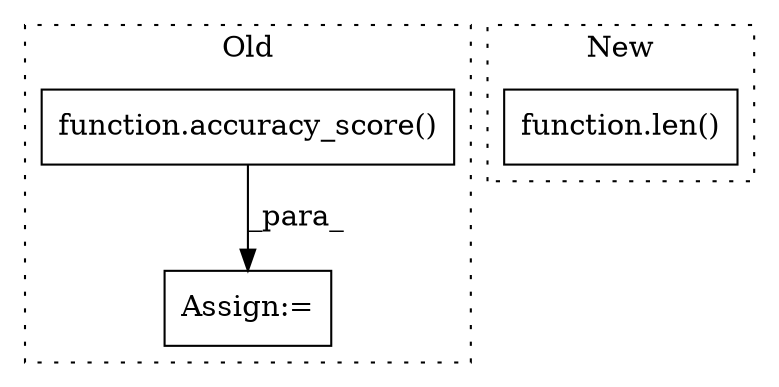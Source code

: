 digraph G {
subgraph cluster0 {
1 [label="function.accuracy_score()" a="75" s="2374,2415" l="15,1" shape="box"];
3 [label="Assign:=" a="68" s="2371" l="3" shape="box"];
label = "Old";
style="dotted";
}
subgraph cluster1 {
2 [label="function.len()" a="75" s="4997,5006" l="4,1" shape="box"];
label = "New";
style="dotted";
}
1 -> 3 [label="_para_"];
}